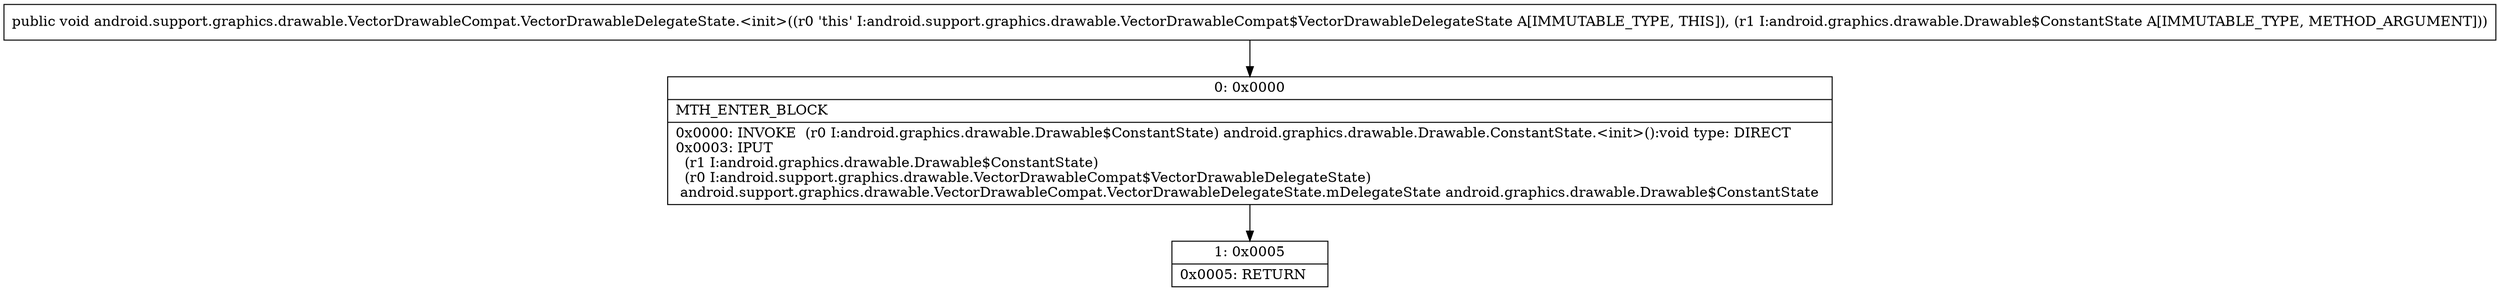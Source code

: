 digraph "CFG forandroid.support.graphics.drawable.VectorDrawableCompat.VectorDrawableDelegateState.\<init\>(Landroid\/graphics\/drawable\/Drawable$ConstantState;)V" {
Node_0 [shape=record,label="{0\:\ 0x0000|MTH_ENTER_BLOCK\l|0x0000: INVOKE  (r0 I:android.graphics.drawable.Drawable$ConstantState) android.graphics.drawable.Drawable.ConstantState.\<init\>():void type: DIRECT \l0x0003: IPUT  \l  (r1 I:android.graphics.drawable.Drawable$ConstantState)\l  (r0 I:android.support.graphics.drawable.VectorDrawableCompat$VectorDrawableDelegateState)\l android.support.graphics.drawable.VectorDrawableCompat.VectorDrawableDelegateState.mDelegateState android.graphics.drawable.Drawable$ConstantState \l}"];
Node_1 [shape=record,label="{1\:\ 0x0005|0x0005: RETURN   \l}"];
MethodNode[shape=record,label="{public void android.support.graphics.drawable.VectorDrawableCompat.VectorDrawableDelegateState.\<init\>((r0 'this' I:android.support.graphics.drawable.VectorDrawableCompat$VectorDrawableDelegateState A[IMMUTABLE_TYPE, THIS]), (r1 I:android.graphics.drawable.Drawable$ConstantState A[IMMUTABLE_TYPE, METHOD_ARGUMENT])) }"];
MethodNode -> Node_0;
Node_0 -> Node_1;
}

